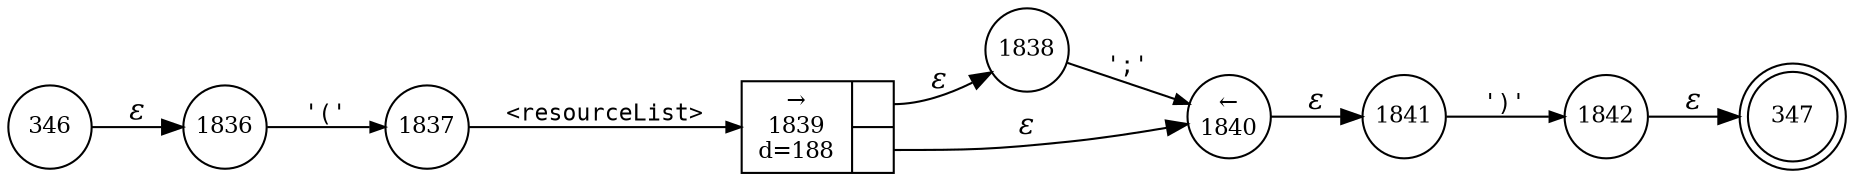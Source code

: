 digraph ATN {
rankdir=LR;
s347[fontsize=11, label="347", shape=doublecircle, fixedsize=true, width=.6];
s1840[fontsize=11,label="&larr;\n1840", shape=circle, fixedsize=true, width=.55, peripheries=1];
s1841[fontsize=11,label="1841", shape=circle, fixedsize=true, width=.55, peripheries=1];
s1842[fontsize=11,label="1842", shape=circle, fixedsize=true, width=.55, peripheries=1];
s346[fontsize=11,label="346", shape=circle, fixedsize=true, width=.55, peripheries=1];
s1836[fontsize=11,label="1836", shape=circle, fixedsize=true, width=.55, peripheries=1];
s1837[fontsize=11,label="1837", shape=circle, fixedsize=true, width=.55, peripheries=1];
s1838[fontsize=11,label="1838", shape=circle, fixedsize=true, width=.55, peripheries=1];
s1839[fontsize=11,label="{&rarr;\n1839\nd=188|{<p0>|<p1>}}", shape=record, fixedsize=false, peripheries=1];
s346 -> s1836 [fontname="Times-Italic", label="&epsilon;"];
s1836 -> s1837 [fontsize=11, fontname="Courier", arrowsize=.7, label = "'('", arrowhead = normal];
s1837 -> s1839 [fontsize=11, fontname="Courier", arrowsize=.7, label = "<resourceList>", arrowhead = normal];
s1839:p0 -> s1838 [fontname="Times-Italic", label="&epsilon;"];
s1839:p1 -> s1840 [fontname="Times-Italic", label="&epsilon;"];
s1838 -> s1840 [fontsize=11, fontname="Courier", arrowsize=.7, label = "';'", arrowhead = normal];
s1840 -> s1841 [fontname="Times-Italic", label="&epsilon;"];
s1841 -> s1842 [fontsize=11, fontname="Courier", arrowsize=.7, label = "')'", arrowhead = normal];
s1842 -> s347 [fontname="Times-Italic", label="&epsilon;"];
}
